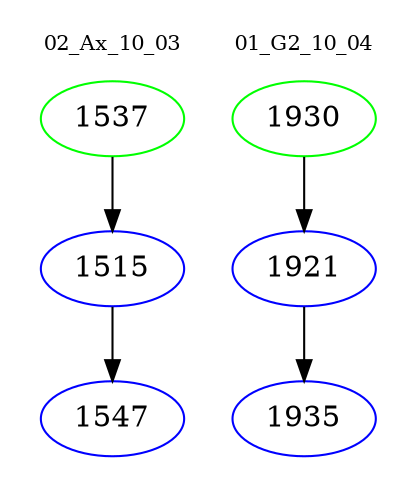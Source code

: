 digraph{
subgraph cluster_0 {
color = white
label = "02_Ax_10_03";
fontsize=10;
T0_1537 [label="1537", color="green"]
T0_1537 -> T0_1515 [color="black"]
T0_1515 [label="1515", color="blue"]
T0_1515 -> T0_1547 [color="black"]
T0_1547 [label="1547", color="blue"]
}
subgraph cluster_1 {
color = white
label = "01_G2_10_04";
fontsize=10;
T1_1930 [label="1930", color="green"]
T1_1930 -> T1_1921 [color="black"]
T1_1921 [label="1921", color="blue"]
T1_1921 -> T1_1935 [color="black"]
T1_1935 [label="1935", color="blue"]
}
}

